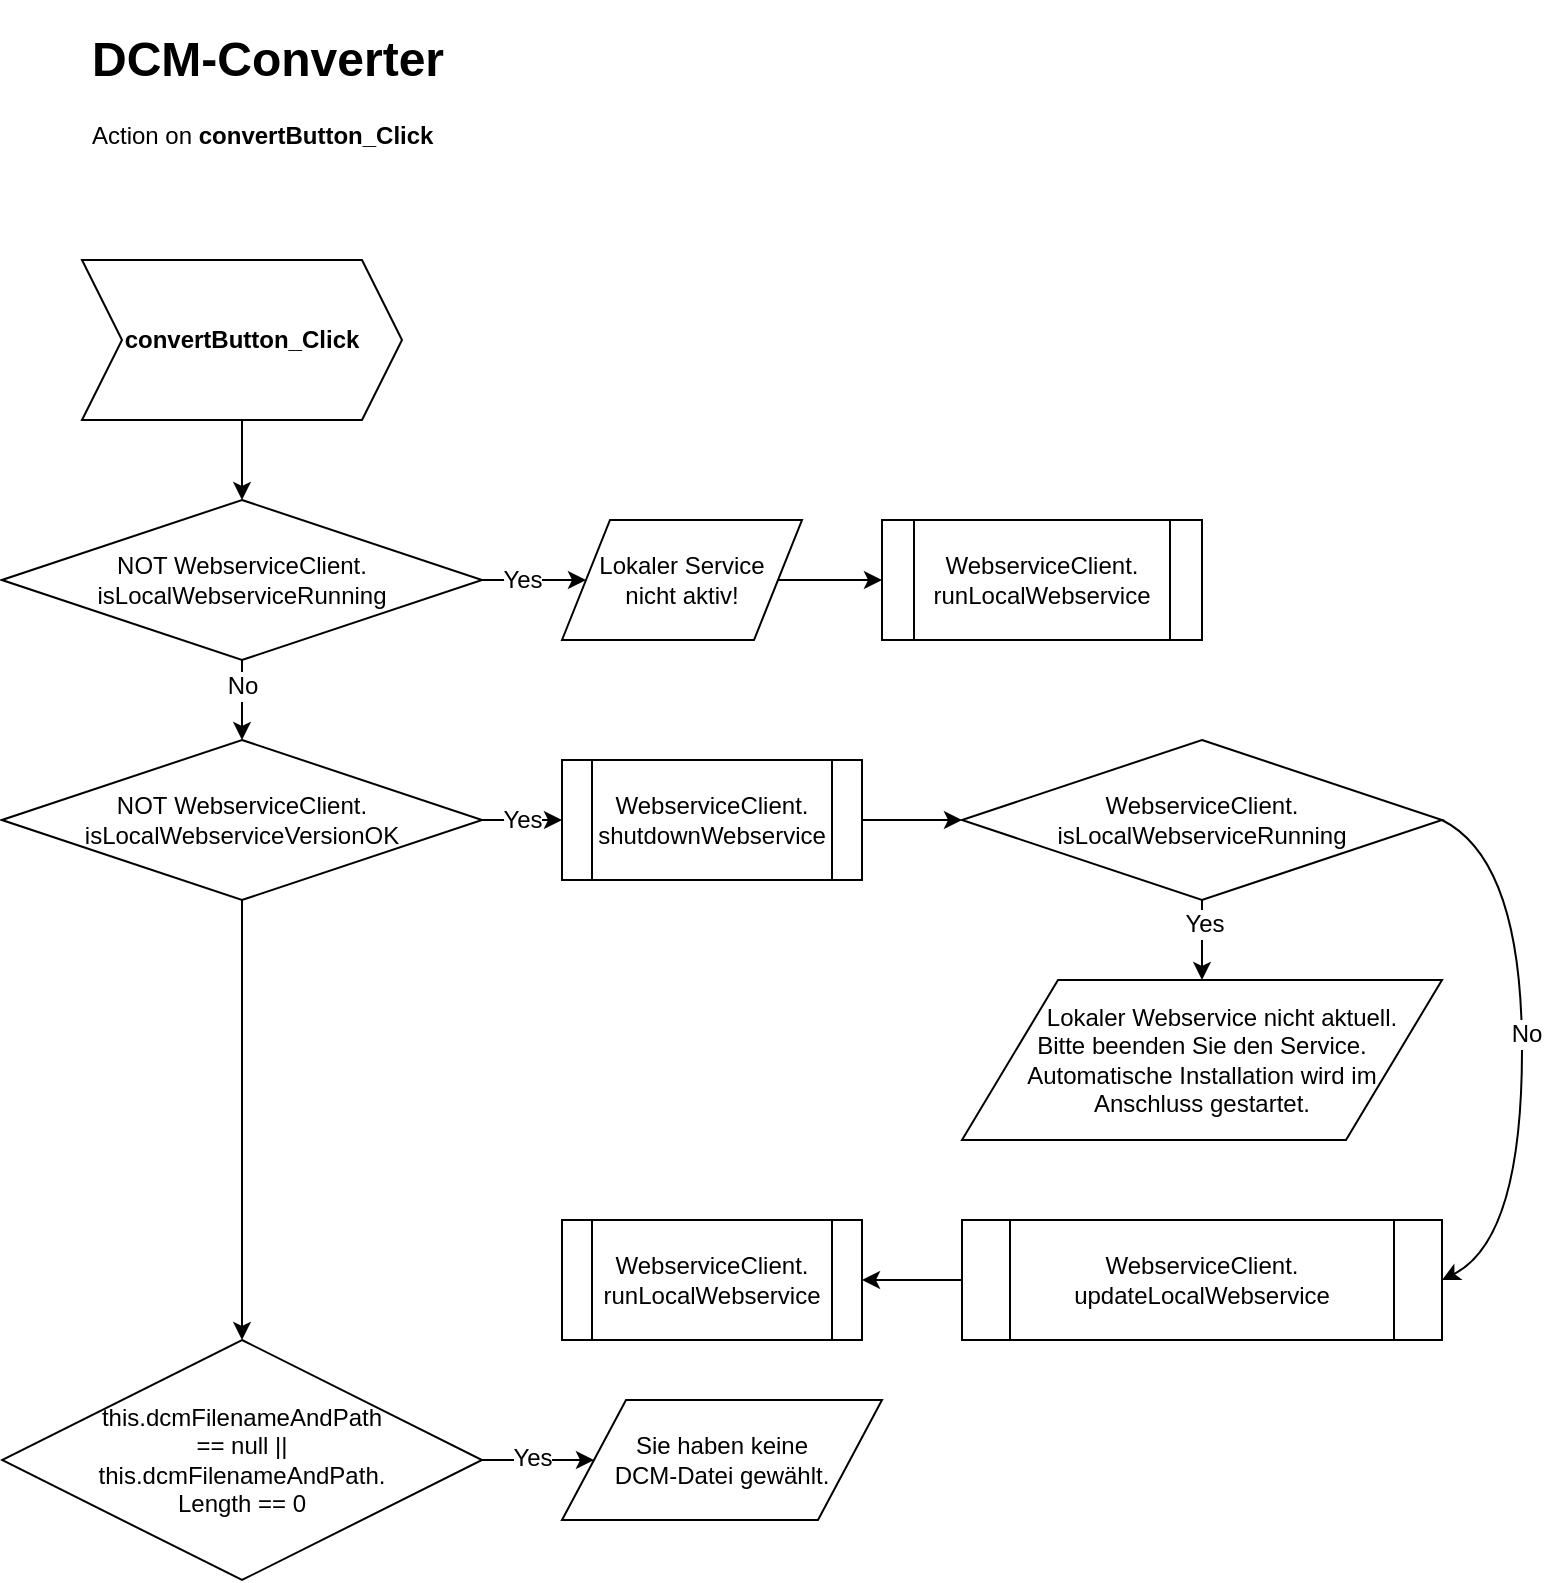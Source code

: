 <mxfile version="11.1.4" type="github"><diagram id="SPhzpPr0EGNlOUpJizSL" name="Page-1"><mxGraphModel dx="813" dy="409" grid="1" gridSize="10" guides="1" tooltips="1" connect="1" arrows="1" fold="1" page="1" pageScale="1" pageWidth="827" pageHeight="1169" math="0" shadow="0"><root><mxCell id="0"/><mxCell id="1" parent="0"/><mxCell id="S8Bz1ZZhEeoJi5VgDl5B-1" value="&lt;b style=&quot;text-align: left ; white-space: normal&quot;&gt;convertButton_Click&lt;br&gt;&lt;/b&gt;" style="shape=step;perimeter=stepPerimeter;whiteSpace=wrap;html=1;fixedSize=1;" parent="1" vertex="1"><mxGeometry x="80" y="160" width="160" height="80" as="geometry"/></mxCell><mxCell id="S8Bz1ZZhEeoJi5VgDl5B-2" value="&lt;h1&gt;DCM-Converter&lt;/h1&gt;&lt;p&gt;Action on &lt;b&gt;convertButton_Click&lt;/b&gt;&lt;/p&gt;" style="text;html=1;strokeColor=none;fillColor=none;spacing=5;spacingTop=-20;whiteSpace=wrap;overflow=hidden;rounded=0;" parent="1" vertex="1"><mxGeometry x="80" y="40" width="190" height="80" as="geometry"/></mxCell><mxCell id="S8Bz1ZZhEeoJi5VgDl5B-3" value="NOT WebserviceClient.&lt;br&gt;isLocalWebserviceRunning" style="rhombus;whiteSpace=wrap;html=1;" parent="1" vertex="1"><mxGeometry x="40" y="280" width="240" height="80" as="geometry"/></mxCell><mxCell id="S8Bz1ZZhEeoJi5VgDl5B-4" value="" style="endArrow=classic;html=1;exitX=0.5;exitY=1;exitDx=0;exitDy=0;entryX=0.5;entryY=0;entryDx=0;entryDy=0;" parent="1" source="S8Bz1ZZhEeoJi5VgDl5B-1" target="S8Bz1ZZhEeoJi5VgDl5B-3" edge="1"><mxGeometry width="50" height="50" relative="1" as="geometry"><mxPoint x="40" y="430" as="sourcePoint"/><mxPoint x="90" y="380" as="targetPoint"/></mxGeometry></mxCell><mxCell id="S8Bz1ZZhEeoJi5VgDl5B-5" value="Lokaler Service &lt;br&gt;nicht aktiv!" style="shape=parallelogram;perimeter=parallelogramPerimeter;whiteSpace=wrap;html=1;" parent="1" vertex="1"><mxGeometry x="320" y="290" width="120" height="60" as="geometry"/></mxCell><mxCell id="S8Bz1ZZhEeoJi5VgDl5B-6" value="" style="endArrow=classic;html=1;exitX=1;exitY=0.5;exitDx=0;exitDy=0;" parent="1" source="S8Bz1ZZhEeoJi5VgDl5B-3" target="S8Bz1ZZhEeoJi5VgDl5B-5" edge="1"><mxGeometry width="50" height="50" relative="1" as="geometry"><mxPoint x="40" y="530" as="sourcePoint"/><mxPoint x="90" y="480" as="targetPoint"/></mxGeometry></mxCell><mxCell id="S8Bz1ZZhEeoJi5VgDl5B-7" value="Yes" style="text;html=1;resizable=0;points=[];align=center;verticalAlign=middle;labelBackgroundColor=#ffffff;" parent="S8Bz1ZZhEeoJi5VgDl5B-6" vertex="1" connectable="0"><mxGeometry x="-0.5" relative="1" as="geometry"><mxPoint x="7" as="offset"/></mxGeometry></mxCell><mxCell id="S8Bz1ZZhEeoJi5VgDl5B-10" value="WebserviceClient.&lt;br&gt;runLocalWebservice" style="shape=process;whiteSpace=wrap;html=1;backgroundOutline=1;" parent="1" vertex="1"><mxGeometry x="480" y="290" width="160" height="60" as="geometry"/></mxCell><mxCell id="S8Bz1ZZhEeoJi5VgDl5B-11" value="" style="endArrow=classic;html=1;exitX=1;exitY=0.5;exitDx=0;exitDy=0;entryX=0;entryY=0.5;entryDx=0;entryDy=0;" parent="1" source="S8Bz1ZZhEeoJi5VgDl5B-5" target="S8Bz1ZZhEeoJi5VgDl5B-10" edge="1"><mxGeometry width="50" height="50" relative="1" as="geometry"><mxPoint x="40" y="430" as="sourcePoint"/><mxPoint x="90" y="380" as="targetPoint"/></mxGeometry></mxCell><mxCell id="S8Bz1ZZhEeoJi5VgDl5B-12" value="NOT&amp;nbsp;WebserviceClient.&lt;br&gt;isLocalWebserviceVersionOK" style="rhombus;whiteSpace=wrap;html=1;" parent="1" vertex="1"><mxGeometry x="40" y="400" width="240" height="80" as="geometry"/></mxCell><mxCell id="S8Bz1ZZhEeoJi5VgDl5B-13" value="" style="endArrow=classic;html=1;exitX=0.5;exitY=1;exitDx=0;exitDy=0;" parent="1" source="S8Bz1ZZhEeoJi5VgDl5B-3" target="S8Bz1ZZhEeoJi5VgDl5B-12" edge="1"><mxGeometry width="50" height="50" relative="1" as="geometry"><mxPoint x="40" y="560" as="sourcePoint"/><mxPoint x="90" y="510" as="targetPoint"/></mxGeometry></mxCell><mxCell id="S8Bz1ZZhEeoJi5VgDl5B-14" value="No" style="text;html=1;resizable=0;points=[];align=center;verticalAlign=middle;labelBackgroundColor=#ffffff;" parent="S8Bz1ZZhEeoJi5VgDl5B-13" vertex="1" connectable="0"><mxGeometry x="-0.37" relative="1" as="geometry"><mxPoint as="offset"/></mxGeometry></mxCell><mxCell id="S8Bz1ZZhEeoJi5VgDl5B-15" value="WebserviceClient.&lt;br&gt;shutdownWebservice" style="shape=process;whiteSpace=wrap;html=1;backgroundOutline=1;" parent="1" vertex="1"><mxGeometry x="320" y="410" width="150" height="60" as="geometry"/></mxCell><mxCell id="S8Bz1ZZhEeoJi5VgDl5B-16" value="" style="endArrow=classic;html=1;entryX=0;entryY=0.5;entryDx=0;entryDy=0;exitX=1;exitY=0.5;exitDx=0;exitDy=0;" parent="1" source="S8Bz1ZZhEeoJi5VgDl5B-12" target="S8Bz1ZZhEeoJi5VgDl5B-15" edge="1"><mxGeometry width="50" height="50" relative="1" as="geometry"><mxPoint x="40" y="550" as="sourcePoint"/><mxPoint x="90" y="500" as="targetPoint"/></mxGeometry></mxCell><mxCell id="S8Bz1ZZhEeoJi5VgDl5B-17" value="Yes" style="text;html=1;resizable=0;points=[];align=center;verticalAlign=middle;labelBackgroundColor=#ffffff;" parent="S8Bz1ZZhEeoJi5VgDl5B-16" vertex="1" connectable="0"><mxGeometry x="-0.395" relative="1" as="geometry"><mxPoint x="7.5" as="offset"/></mxGeometry></mxCell><mxCell id="S8Bz1ZZhEeoJi5VgDl5B-18" value="WebserviceClient.&lt;br&gt;isLocalWebserviceRunning" style="rhombus;whiteSpace=wrap;html=1;" parent="1" vertex="1"><mxGeometry x="520" y="400" width="240" height="80" as="geometry"/></mxCell><mxCell id="S8Bz1ZZhEeoJi5VgDl5B-19" value="" style="endArrow=classic;html=1;entryX=0;entryY=0.5;entryDx=0;entryDy=0;exitX=1;exitY=0.5;exitDx=0;exitDy=0;" parent="1" source="S8Bz1ZZhEeoJi5VgDl5B-15" target="S8Bz1ZZhEeoJi5VgDl5B-18" edge="1"><mxGeometry width="50" height="50" relative="1" as="geometry"><mxPoint x="40" y="550" as="sourcePoint"/><mxPoint x="90" y="500" as="targetPoint"/></mxGeometry></mxCell><mxCell id="S8Bz1ZZhEeoJi5VgDl5B-20" value="&amp;nbsp; &amp;nbsp; &amp;nbsp; Lokaler Webservice nicht aktuell. &lt;br&gt;Bitte beenden Sie den Service. &lt;br&gt;Automatische Installation wird im &lt;br&gt;Anschluss gestartet." style="shape=parallelogram;perimeter=parallelogramPerimeter;whiteSpace=wrap;html=1;" parent="1" vertex="1"><mxGeometry x="520" y="520" width="240" height="80" as="geometry"/></mxCell><mxCell id="S8Bz1ZZhEeoJi5VgDl5B-21" value="" style="endArrow=classic;html=1;entryX=0.5;entryY=0;entryDx=0;entryDy=0;exitX=0.5;exitY=1;exitDx=0;exitDy=0;" parent="1" source="S8Bz1ZZhEeoJi5VgDl5B-18" target="S8Bz1ZZhEeoJi5VgDl5B-20" edge="1"><mxGeometry width="50" height="50" relative="1" as="geometry"><mxPoint x="40" y="670" as="sourcePoint"/><mxPoint x="90" y="620" as="targetPoint"/></mxGeometry></mxCell><mxCell id="S8Bz1ZZhEeoJi5VgDl5B-24" value="Yes" style="text;html=1;resizable=0;points=[];align=center;verticalAlign=middle;labelBackgroundColor=#ffffff;" parent="S8Bz1ZZhEeoJi5VgDl5B-21" vertex="1" connectable="0"><mxGeometry x="-0.419" y="1" relative="1" as="geometry"><mxPoint as="offset"/></mxGeometry></mxCell><mxCell id="S8Bz1ZZhEeoJi5VgDl5B-22" value="WebserviceClient.&lt;br&gt;updateLocalWebservice" style="shape=process;whiteSpace=wrap;html=1;backgroundOutline=1;" parent="1" vertex="1"><mxGeometry x="520" y="640" width="240" height="60" as="geometry"/></mxCell><mxCell id="S8Bz1ZZhEeoJi5VgDl5B-23" value="" style="curved=1;endArrow=classic;html=1;exitX=1;exitY=0.5;exitDx=0;exitDy=0;entryX=1;entryY=0.5;entryDx=0;entryDy=0;" parent="1" source="S8Bz1ZZhEeoJi5VgDl5B-18" target="S8Bz1ZZhEeoJi5VgDl5B-22" edge="1"><mxGeometry width="50" height="50" relative="1" as="geometry"><mxPoint x="40" y="770" as="sourcePoint"/><mxPoint x="90" y="720" as="targetPoint"/><Array as="points"><mxPoint x="800" y="460"/><mxPoint x="800" y="650"/></Array></mxGeometry></mxCell><mxCell id="S8Bz1ZZhEeoJi5VgDl5B-25" value="No" style="text;html=1;resizable=0;points=[];align=center;verticalAlign=middle;labelBackgroundColor=#ffffff;" parent="S8Bz1ZZhEeoJi5VgDl5B-23" vertex="1" connectable="0"><mxGeometry x="-0.059" y="2" relative="1" as="geometry"><mxPoint as="offset"/></mxGeometry></mxCell><mxCell id="S8Bz1ZZhEeoJi5VgDl5B-26" value="WebserviceClient.&lt;br&gt;runLocalWebservice" style="shape=process;whiteSpace=wrap;html=1;backgroundOutline=1;" parent="1" vertex="1"><mxGeometry x="320" y="640" width="150" height="60" as="geometry"/></mxCell><mxCell id="S8Bz1ZZhEeoJi5VgDl5B-27" value="" style="endArrow=classic;html=1;exitX=0;exitY=0.5;exitDx=0;exitDy=0;entryX=1;entryY=0.5;entryDx=0;entryDy=0;" parent="1" source="S8Bz1ZZhEeoJi5VgDl5B-22" target="S8Bz1ZZhEeoJi5VgDl5B-26" edge="1"><mxGeometry width="50" height="50" relative="1" as="geometry"><mxPoint x="40" y="770" as="sourcePoint"/><mxPoint x="90" y="720" as="targetPoint"/></mxGeometry></mxCell><mxCell id="Qnm4XPMFTzNfBjmFp6aI-1" value="this.dcmFilenameAndPath &lt;br&gt;== null || &lt;br&gt;this.dcmFilenameAndPath.&lt;br&gt;Length == 0" style="rhombus;whiteSpace=wrap;html=1;" vertex="1" parent="1"><mxGeometry x="40" y="700" width="240" height="120" as="geometry"/></mxCell><mxCell id="Qnm4XPMFTzNfBjmFp6aI-2" value="" style="endArrow=classic;html=1;exitX=0.5;exitY=1;exitDx=0;exitDy=0;" edge="1" parent="1" source="S8Bz1ZZhEeoJi5VgDl5B-12" target="Qnm4XPMFTzNfBjmFp6aI-1"><mxGeometry width="50" height="50" relative="1" as="geometry"><mxPoint x="40" y="850" as="sourcePoint"/><mxPoint x="90" y="800" as="targetPoint"/></mxGeometry></mxCell><mxCell id="Qnm4XPMFTzNfBjmFp6aI-3" value="Sie haben keine &lt;br&gt;DCM-Datei gewählt." style="shape=parallelogram;perimeter=parallelogramPerimeter;whiteSpace=wrap;html=1;" vertex="1" parent="1"><mxGeometry x="320" y="730" width="160" height="60" as="geometry"/></mxCell><mxCell id="Qnm4XPMFTzNfBjmFp6aI-4" value="" style="endArrow=classic;html=1;entryX=0;entryY=0.5;entryDx=0;entryDy=0;" edge="1" parent="1" target="Qnm4XPMFTzNfBjmFp6aI-3"><mxGeometry width="50" height="50" relative="1" as="geometry"><mxPoint x="280" y="760" as="sourcePoint"/><mxPoint x="90" y="840" as="targetPoint"/></mxGeometry></mxCell><mxCell id="Qnm4XPMFTzNfBjmFp6aI-5" value="Yes" style="text;html=1;resizable=0;points=[];align=center;verticalAlign=middle;labelBackgroundColor=#ffffff;" vertex="1" connectable="0" parent="Qnm4XPMFTzNfBjmFp6aI-4"><mxGeometry x="-0.518" y="-1" relative="1" as="geometry"><mxPoint x="11" y="-2.5" as="offset"/></mxGeometry></mxCell></root></mxGraphModel></diagram></mxfile>